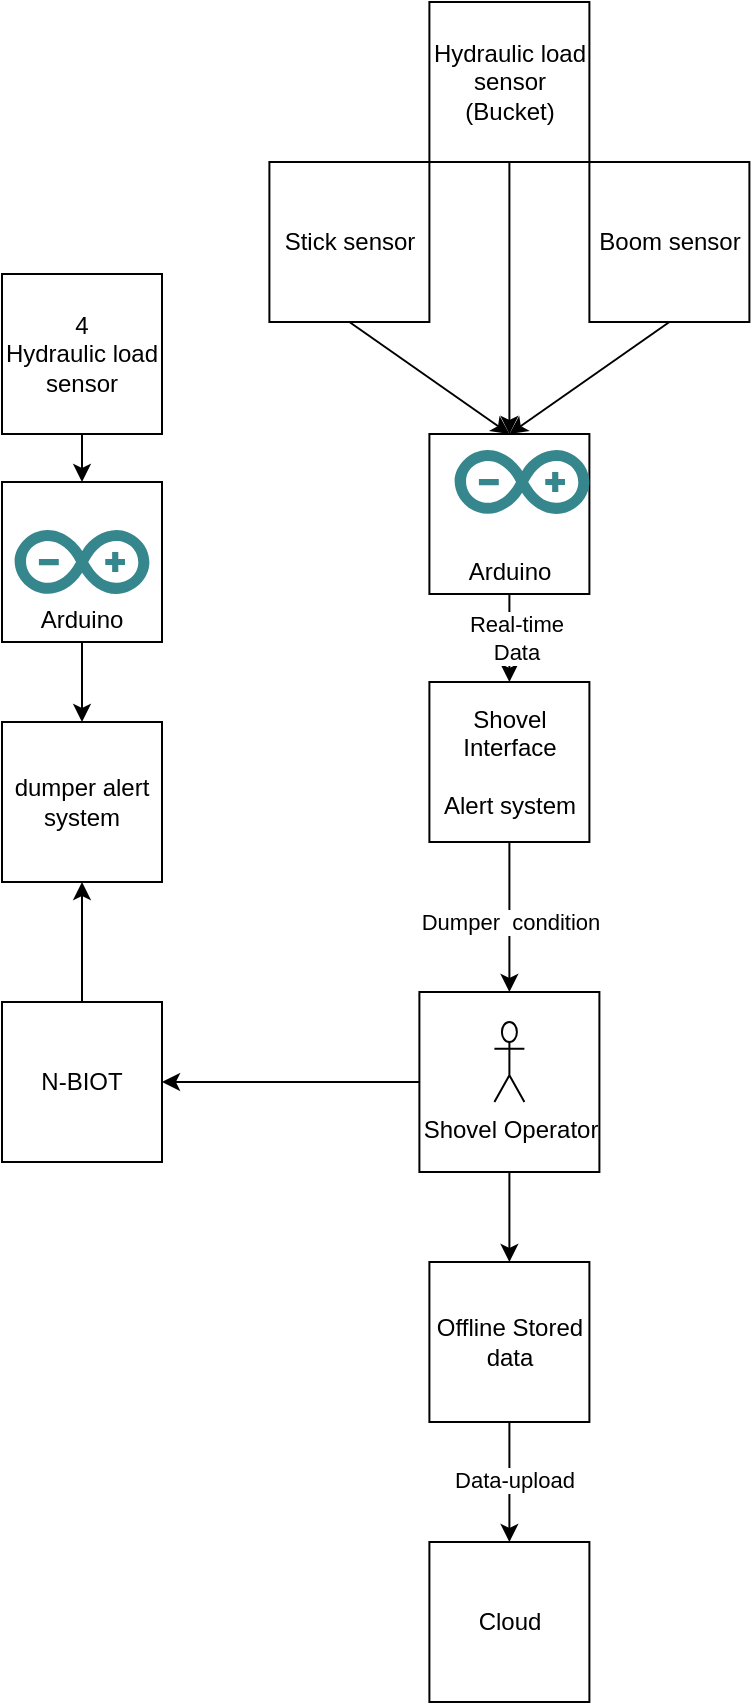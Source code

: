 <mxfile version="22.1.11" type="github">
  <diagram name="Page-1" id="iW9MUn0aC4_yPEXNJq7R">
    <mxGraphModel dx="1282" dy="1677" grid="1" gridSize="10" guides="1" tooltips="1" connect="1" arrows="1" fold="1" page="1" pageScale="1" pageWidth="850" pageHeight="1100" math="0" shadow="0">
      <root>
        <mxCell id="0" />
        <mxCell id="1" parent="0" />
        <mxCell id="l6Ly_GkOqay7aKLUgFl2-2" value="Cloud" style="whiteSpace=wrap;html=1;aspect=fixed;" vertex="1" parent="1">
          <mxGeometry x="353.7" y="570" width="80" height="80" as="geometry" />
        </mxCell>
        <mxCell id="l6Ly_GkOqay7aKLUgFl2-3" value="Offline Stored data" style="whiteSpace=wrap;html=1;aspect=fixed;" vertex="1" parent="1">
          <mxGeometry x="353.7" y="430" width="80" height="80" as="geometry" />
        </mxCell>
        <mxCell id="l6Ly_GkOqay7aKLUgFl2-4" value="" style="whiteSpace=wrap;html=1;aspect=fixed;" vertex="1" parent="1">
          <mxGeometry x="348.7" y="295" width="90" height="90" as="geometry" />
        </mxCell>
        <mxCell id="l6Ly_GkOqay7aKLUgFl2-12" value="" style="edgeStyle=orthogonalEdgeStyle;rounded=0;orthogonalLoop=1;jettySize=auto;html=1;exitX=0.5;exitY=1;exitDx=0;exitDy=0;" edge="1" parent="1" source="l6Ly_GkOqay7aKLUgFl2-4" target="l6Ly_GkOqay7aKLUgFl2-3">
          <mxGeometry relative="1" as="geometry">
            <mxPoint x="400" y="420" as="sourcePoint" />
          </mxGeometry>
        </mxCell>
        <mxCell id="l6Ly_GkOqay7aKLUgFl2-5" value="Shovel Operator" style="shape=umlActor;verticalLabelPosition=bottom;verticalAlign=top;html=1;outlineConnect=0;" vertex="1" parent="1">
          <mxGeometry x="386.2" y="310" width="15" height="40" as="geometry" />
        </mxCell>
        <mxCell id="l6Ly_GkOqay7aKLUgFl2-7" value="Shovel Interface&lt;br&gt;&lt;br&gt;Alert system" style="whiteSpace=wrap;html=1;aspect=fixed;" vertex="1" parent="1">
          <mxGeometry x="353.7" y="140" width="80" height="80" as="geometry" />
        </mxCell>
        <mxCell id="l6Ly_GkOqay7aKLUgFl2-8" value="&lt;br&gt;&lt;br&gt;&lt;br&gt;&lt;br&gt;Arduino" style="whiteSpace=wrap;html=1;aspect=fixed;" vertex="1" parent="1">
          <mxGeometry x="353.7" y="16" width="80" height="80" as="geometry" />
        </mxCell>
        <mxCell id="l6Ly_GkOqay7aKLUgFl2-9" value="" style="endArrow=classic;html=1;rounded=0;entryX=0.5;entryY=0;entryDx=0;entryDy=0;exitX=0.5;exitY=1;exitDx=0;exitDy=0;" edge="1" parent="1" source="l6Ly_GkOqay7aKLUgFl2-7" target="l6Ly_GkOqay7aKLUgFl2-4">
          <mxGeometry width="50" height="50" relative="1" as="geometry">
            <mxPoint x="250" y="300" as="sourcePoint" />
            <mxPoint x="300" y="250" as="targetPoint" />
          </mxGeometry>
        </mxCell>
        <mxCell id="l6Ly_GkOqay7aKLUgFl2-17" value="Dumper&amp;nbsp; condition" style="edgeLabel;html=1;align=center;verticalAlign=middle;resizable=0;points=[];" vertex="1" connectable="0" parent="l6Ly_GkOqay7aKLUgFl2-9">
          <mxGeometry x="0.05" relative="1" as="geometry">
            <mxPoint as="offset" />
          </mxGeometry>
        </mxCell>
        <mxCell id="l6Ly_GkOqay7aKLUgFl2-10" value="" style="endArrow=classic;html=1;rounded=0;entryX=0.5;entryY=0;entryDx=0;entryDy=0;exitX=0.5;exitY=1;exitDx=0;exitDy=0;" edge="1" parent="1" source="l6Ly_GkOqay7aKLUgFl2-8" target="l6Ly_GkOqay7aKLUgFl2-7">
          <mxGeometry width="50" height="50" relative="1" as="geometry">
            <mxPoint x="270" y="160" as="sourcePoint" />
            <mxPoint x="320" y="110" as="targetPoint" />
          </mxGeometry>
        </mxCell>
        <mxCell id="l6Ly_GkOqay7aKLUgFl2-15" value="Real-time&lt;br&gt;Data" style="edgeLabel;html=1;align=center;verticalAlign=middle;resizable=0;points=[];" vertex="1" connectable="0" parent="l6Ly_GkOqay7aKLUgFl2-10">
          <mxGeometry x="-0.02" y="3" relative="1" as="geometry">
            <mxPoint as="offset" />
          </mxGeometry>
        </mxCell>
        <mxCell id="l6Ly_GkOqay7aKLUgFl2-13" value="" style="endArrow=classic;html=1;rounded=0;entryX=0.5;entryY=0;entryDx=0;entryDy=0;exitX=0.5;exitY=1;exitDx=0;exitDy=0;" edge="1" parent="1" source="l6Ly_GkOqay7aKLUgFl2-3" target="l6Ly_GkOqay7aKLUgFl2-2">
          <mxGeometry width="50" height="50" relative="1" as="geometry">
            <mxPoint x="210" y="620" as="sourcePoint" />
            <mxPoint x="260" y="570" as="targetPoint" />
          </mxGeometry>
        </mxCell>
        <mxCell id="l6Ly_GkOqay7aKLUgFl2-16" value="Data-upload" style="edgeLabel;html=1;align=center;verticalAlign=middle;resizable=0;points=[];" vertex="1" connectable="0" parent="l6Ly_GkOqay7aKLUgFl2-13">
          <mxGeometry x="-0.03" y="2" relative="1" as="geometry">
            <mxPoint as="offset" />
          </mxGeometry>
        </mxCell>
        <mxCell id="l6Ly_GkOqay7aKLUgFl2-14" value="" style="dashed=0;outlineConnect=0;html=1;align=center;labelPosition=center;verticalLabelPosition=bottom;verticalAlign=top;shape=mxgraph.weblogos.arduino;fillColor=#36868D;strokeColor=none" vertex="1" parent="1">
          <mxGeometry x="366.3" y="24" width="67.4" height="32" as="geometry" />
        </mxCell>
        <mxCell id="l6Ly_GkOqay7aKLUgFl2-18" value="N-BIOT" style="whiteSpace=wrap;html=1;aspect=fixed;" vertex="1" parent="1">
          <mxGeometry x="140" y="300" width="80" height="80" as="geometry" />
        </mxCell>
        <mxCell id="l6Ly_GkOqay7aKLUgFl2-19" value="" style="endArrow=classic;html=1;rounded=0;entryX=1;entryY=0.5;entryDx=0;entryDy=0;exitX=0;exitY=0.5;exitDx=0;exitDy=0;" edge="1" parent="1" source="l6Ly_GkOqay7aKLUgFl2-4" target="l6Ly_GkOqay7aKLUgFl2-18">
          <mxGeometry width="50" height="50" relative="1" as="geometry">
            <mxPoint x="400" y="210" as="sourcePoint" />
            <mxPoint x="450" y="160" as="targetPoint" />
            <Array as="points" />
          </mxGeometry>
        </mxCell>
        <mxCell id="l6Ly_GkOqay7aKLUgFl2-20" value="dumper alert system" style="whiteSpace=wrap;html=1;aspect=fixed;" vertex="1" parent="1">
          <mxGeometry x="140" y="160" width="80" height="80" as="geometry" />
        </mxCell>
        <mxCell id="l6Ly_GkOqay7aKLUgFl2-21" value="" style="endArrow=classic;html=1;rounded=0;entryX=0.5;entryY=1;entryDx=0;entryDy=0;exitX=0.5;exitY=0;exitDx=0;exitDy=0;" edge="1" parent="1" source="l6Ly_GkOqay7aKLUgFl2-18" target="l6Ly_GkOqay7aKLUgFl2-20">
          <mxGeometry width="50" height="50" relative="1" as="geometry">
            <mxPoint x="180" y="320" as="sourcePoint" />
            <mxPoint x="200" y="270" as="targetPoint" />
            <Array as="points" />
          </mxGeometry>
        </mxCell>
        <mxCell id="l6Ly_GkOqay7aKLUgFl2-22" value="4&lt;br&gt;Hydraulic load&lt;br&gt;sensor" style="whiteSpace=wrap;html=1;aspect=fixed;" vertex="1" parent="1">
          <mxGeometry x="140" y="-64" width="80" height="80" as="geometry" />
        </mxCell>
        <mxCell id="l6Ly_GkOqay7aKLUgFl2-23" value="" style="endArrow=classic;html=1;rounded=0;entryX=0.5;entryY=0;entryDx=0;entryDy=0;exitX=0.5;exitY=1;exitDx=0;exitDy=0;" edge="1" parent="1" source="l6Ly_GkOqay7aKLUgFl2-22" target="l6Ly_GkOqay7aKLUgFl2-25">
          <mxGeometry width="50" height="50" relative="1" as="geometry">
            <mxPoint x="355" y="-20" as="sourcePoint" />
            <mxPoint x="405" y="-70" as="targetPoint" />
          </mxGeometry>
        </mxCell>
        <mxCell id="l6Ly_GkOqay7aKLUgFl2-25" value="&lt;br&gt;&lt;br&gt;&lt;br&gt;&lt;br&gt;Arduino" style="whiteSpace=wrap;html=1;aspect=fixed;" vertex="1" parent="1">
          <mxGeometry x="140" y="40" width="80" height="80" as="geometry" />
        </mxCell>
        <mxCell id="l6Ly_GkOqay7aKLUgFl2-26" value="" style="dashed=0;outlineConnect=0;html=1;align=center;labelPosition=center;verticalLabelPosition=bottom;verticalAlign=top;shape=mxgraph.weblogos.arduino;fillColor=#36868D;strokeColor=none" vertex="1" parent="1">
          <mxGeometry x="146.3" y="64" width="67.4" height="32" as="geometry" />
        </mxCell>
        <mxCell id="l6Ly_GkOqay7aKLUgFl2-27" value="" style="endArrow=classic;html=1;rounded=0;entryX=0.5;entryY=0;entryDx=0;entryDy=0;exitX=0.5;exitY=1;exitDx=0;exitDy=0;" edge="1" parent="1" source="l6Ly_GkOqay7aKLUgFl2-25" target="l6Ly_GkOqay7aKLUgFl2-20">
          <mxGeometry width="50" height="50" relative="1" as="geometry">
            <mxPoint x="40" y="150" as="sourcePoint" />
            <mxPoint x="90" y="100" as="targetPoint" />
          </mxGeometry>
        </mxCell>
        <mxCell id="l6Ly_GkOqay7aKLUgFl2-30" value="Stick sensor" style="whiteSpace=wrap;html=1;aspect=fixed;" vertex="1" parent="1">
          <mxGeometry x="273.7" y="-120" width="80" height="80" as="geometry" />
        </mxCell>
        <mxCell id="l6Ly_GkOqay7aKLUgFl2-31" value="Boom sensor" style="whiteSpace=wrap;html=1;aspect=fixed;" vertex="1" parent="1">
          <mxGeometry x="433.7" y="-120" width="80" height="80" as="geometry" />
        </mxCell>
        <mxCell id="l6Ly_GkOqay7aKLUgFl2-32" value="" style="endArrow=classic;html=1;rounded=0;entryX=0.5;entryY=0;entryDx=0;entryDy=0;exitX=0.5;exitY=1;exitDx=0;exitDy=0;" edge="1" parent="1" source="l6Ly_GkOqay7aKLUgFl2-30" target="l6Ly_GkOqay7aKLUgFl2-8">
          <mxGeometry width="50" height="50" relative="1" as="geometry">
            <mxPoint x="400" y="100" as="sourcePoint" />
            <mxPoint x="450" y="50" as="targetPoint" />
          </mxGeometry>
        </mxCell>
        <mxCell id="l6Ly_GkOqay7aKLUgFl2-33" value="" style="endArrow=classic;html=1;rounded=0;entryX=0.5;entryY=0;entryDx=0;entryDy=0;exitX=0.5;exitY=1;exitDx=0;exitDy=0;" edge="1" parent="1" source="l6Ly_GkOqay7aKLUgFl2-31" target="l6Ly_GkOqay7aKLUgFl2-8">
          <mxGeometry width="50" height="50" relative="1" as="geometry">
            <mxPoint x="400" y="100" as="sourcePoint" />
            <mxPoint x="450" y="50" as="targetPoint" />
          </mxGeometry>
        </mxCell>
        <mxCell id="l6Ly_GkOqay7aKLUgFl2-36" value="Hydraulic load&lt;br&gt;sensor&lt;br&gt;(Bucket)" style="whiteSpace=wrap;html=1;aspect=fixed;" vertex="1" parent="1">
          <mxGeometry x="353.7" y="-200" width="80" height="80" as="geometry" />
        </mxCell>
        <mxCell id="l6Ly_GkOqay7aKLUgFl2-37" value="" style="endArrow=classic;html=1;rounded=0;entryX=0.5;entryY=0;entryDx=0;entryDy=0;exitX=0.5;exitY=1;exitDx=0;exitDy=0;" edge="1" parent="1" source="l6Ly_GkOqay7aKLUgFl2-36" target="l6Ly_GkOqay7aKLUgFl2-8">
          <mxGeometry width="50" height="50" relative="1" as="geometry">
            <mxPoint x="357.5" y="-120" as="sourcePoint" />
            <mxPoint x="407.5" y="-170" as="targetPoint" />
          </mxGeometry>
        </mxCell>
      </root>
    </mxGraphModel>
  </diagram>
</mxfile>

